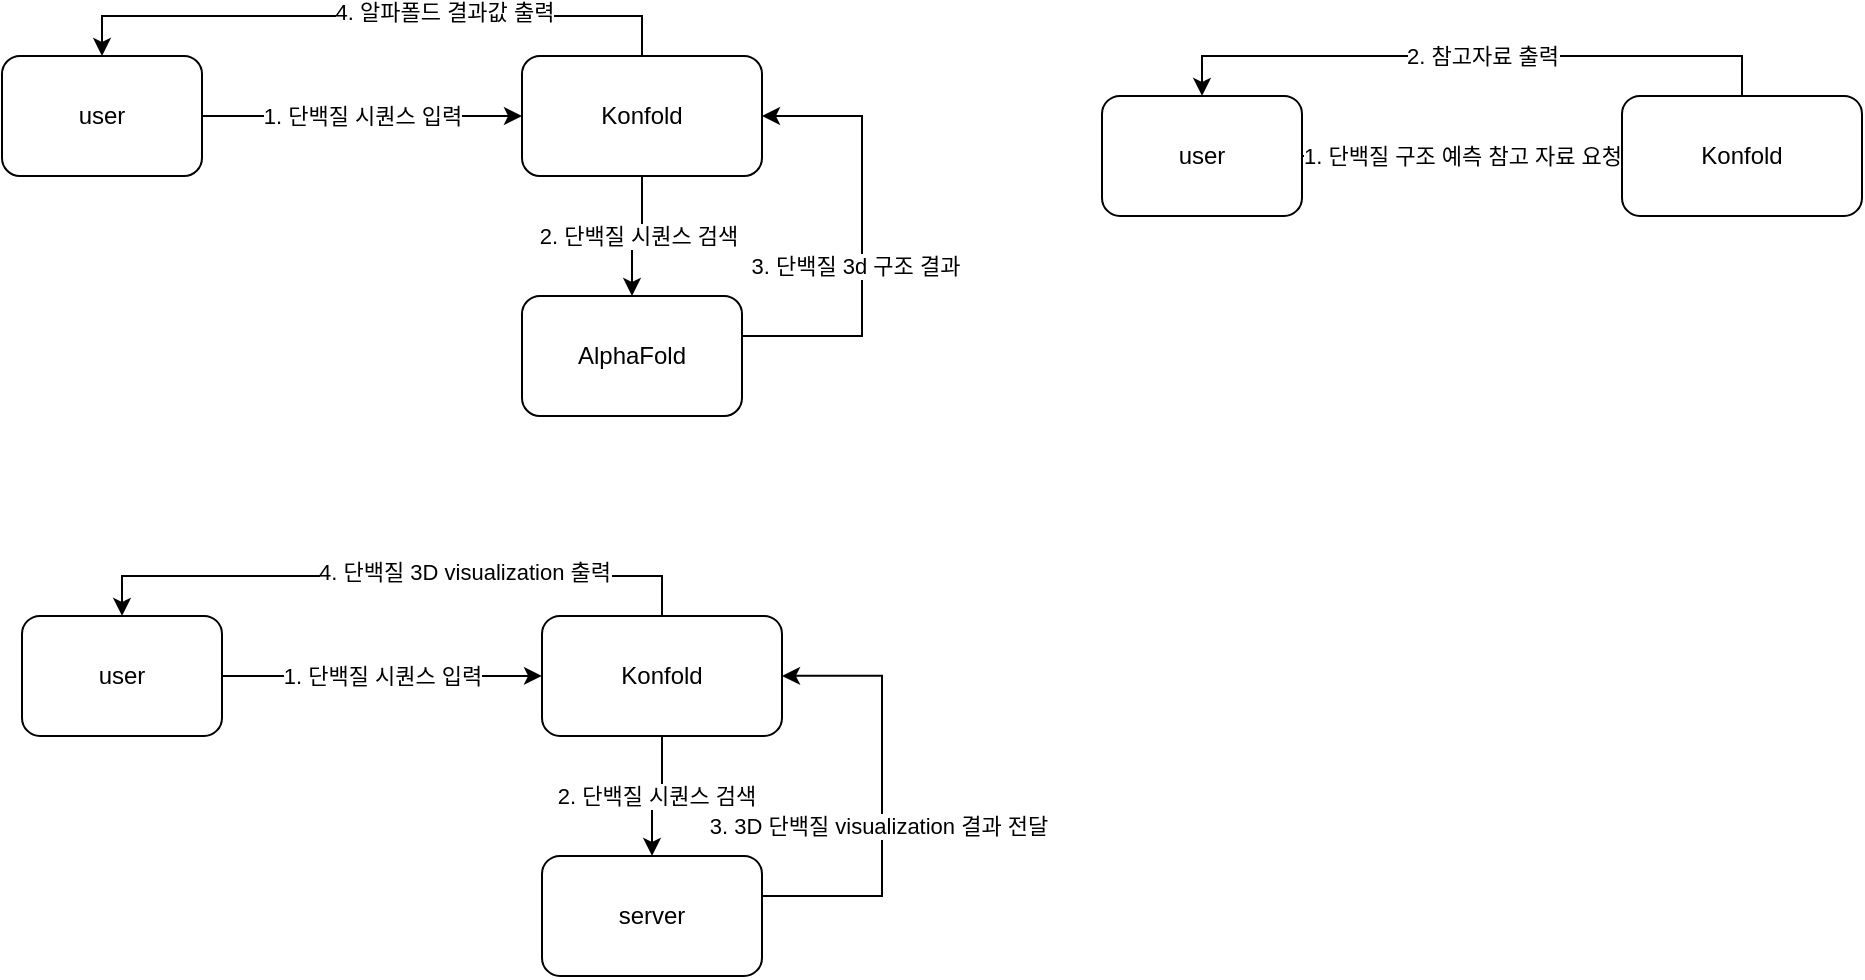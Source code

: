 <mxfile version="21.3.4" type="github">
  <diagram id="R2lEEEUBdFMjLlhIrx00" name="Page-1">
    <mxGraphModel dx="789" dy="515" grid="1" gridSize="10" guides="1" tooltips="1" connect="1" arrows="1" fold="1" page="1" pageScale="1" pageWidth="850" pageHeight="1100" math="0" shadow="0" extFonts="Permanent Marker^https://fonts.googleapis.com/css?family=Permanent+Marker">
      <root>
        <mxCell id="0" />
        <mxCell id="1" parent="0" />
        <mxCell id="d0LAj2tE1igsZWpV8SJc-7" value="1. 단백질 시퀀스 입력" style="edgeStyle=orthogonalEdgeStyle;rounded=0;orthogonalLoop=1;jettySize=auto;html=1;entryX=0;entryY=0.5;entryDx=0;entryDy=0;" edge="1" parent="1" source="d0LAj2tE1igsZWpV8SJc-4" target="d0LAj2tE1igsZWpV8SJc-5">
          <mxGeometry relative="1" as="geometry" />
        </mxCell>
        <mxCell id="d0LAj2tE1igsZWpV8SJc-4" value="user" style="rounded=1;whiteSpace=wrap;html=1;" vertex="1" parent="1">
          <mxGeometry x="330" y="220" width="100" height="60" as="geometry" />
        </mxCell>
        <mxCell id="d0LAj2tE1igsZWpV8SJc-9" value="2. 단백질 시퀀스 검색" style="edgeStyle=orthogonalEdgeStyle;rounded=0;orthogonalLoop=1;jettySize=auto;html=1;" edge="1" parent="1" source="d0LAj2tE1igsZWpV8SJc-5" target="d0LAj2tE1igsZWpV8SJc-6">
          <mxGeometry relative="1" as="geometry" />
        </mxCell>
        <mxCell id="d0LAj2tE1igsZWpV8SJc-13" style="edgeStyle=orthogonalEdgeStyle;rounded=0;orthogonalLoop=1;jettySize=auto;html=1;entryX=0.5;entryY=0;entryDx=0;entryDy=0;" edge="1" parent="1" source="d0LAj2tE1igsZWpV8SJc-5" target="d0LAj2tE1igsZWpV8SJc-4">
          <mxGeometry relative="1" as="geometry">
            <mxPoint x="420" y="210" as="targetPoint" />
            <Array as="points">
              <mxPoint x="650" y="200" />
              <mxPoint x="380" y="200" />
            </Array>
          </mxGeometry>
        </mxCell>
        <mxCell id="d0LAj2tE1igsZWpV8SJc-14" value="4. 알파폴드 결과값 출력" style="edgeLabel;html=1;align=center;verticalAlign=middle;resizable=0;points=[];" vertex="1" connectable="0" parent="d0LAj2tE1igsZWpV8SJc-13">
          <mxGeometry x="-0.232" y="-2" relative="1" as="geometry">
            <mxPoint as="offset" />
          </mxGeometry>
        </mxCell>
        <mxCell id="d0LAj2tE1igsZWpV8SJc-5" value="Konfold" style="rounded=1;whiteSpace=wrap;html=1;" vertex="1" parent="1">
          <mxGeometry x="590" y="220" width="120" height="60" as="geometry" />
        </mxCell>
        <mxCell id="d0LAj2tE1igsZWpV8SJc-11" style="edgeStyle=orthogonalEdgeStyle;rounded=0;orthogonalLoop=1;jettySize=auto;html=1;entryX=1;entryY=0.5;entryDx=0;entryDy=0;" edge="1" parent="1" source="d0LAj2tE1igsZWpV8SJc-6" target="d0LAj2tE1igsZWpV8SJc-5">
          <mxGeometry relative="1" as="geometry">
            <Array as="points">
              <mxPoint x="760" y="360" />
              <mxPoint x="760" y="250" />
            </Array>
          </mxGeometry>
        </mxCell>
        <mxCell id="d0LAj2tE1igsZWpV8SJc-12" value="3. 단백질 3d 구조 결과&amp;nbsp;" style="edgeLabel;html=1;align=center;verticalAlign=middle;resizable=0;points=[];" vertex="1" connectable="0" parent="d0LAj2tE1igsZWpV8SJc-11">
          <mxGeometry x="-0.13" y="2" relative="1" as="geometry">
            <mxPoint as="offset" />
          </mxGeometry>
        </mxCell>
        <mxCell id="d0LAj2tE1igsZWpV8SJc-6" value="AlphaFold" style="rounded=1;whiteSpace=wrap;html=1;" vertex="1" parent="1">
          <mxGeometry x="590" y="340" width="110" height="60" as="geometry" />
        </mxCell>
        <mxCell id="d0LAj2tE1igsZWpV8SJc-15" value="1. 단백질 시퀀스 입력" style="edgeStyle=orthogonalEdgeStyle;rounded=0;orthogonalLoop=1;jettySize=auto;html=1;entryX=0;entryY=0.5;entryDx=0;entryDy=0;" edge="1" parent="1" source="d0LAj2tE1igsZWpV8SJc-16" target="d0LAj2tE1igsZWpV8SJc-20">
          <mxGeometry relative="1" as="geometry" />
        </mxCell>
        <mxCell id="d0LAj2tE1igsZWpV8SJc-16" value="user" style="rounded=1;whiteSpace=wrap;html=1;" vertex="1" parent="1">
          <mxGeometry x="340" y="499.94" width="100" height="60" as="geometry" />
        </mxCell>
        <mxCell id="d0LAj2tE1igsZWpV8SJc-17" value="2. 단백질 시퀀스 검색" style="edgeStyle=orthogonalEdgeStyle;rounded=0;orthogonalLoop=1;jettySize=auto;html=1;" edge="1" parent="1" source="d0LAj2tE1igsZWpV8SJc-20" target="d0LAj2tE1igsZWpV8SJc-23">
          <mxGeometry relative="1" as="geometry" />
        </mxCell>
        <mxCell id="d0LAj2tE1igsZWpV8SJc-18" style="edgeStyle=orthogonalEdgeStyle;rounded=0;orthogonalLoop=1;jettySize=auto;html=1;entryX=0.5;entryY=0;entryDx=0;entryDy=0;" edge="1" parent="1" source="d0LAj2tE1igsZWpV8SJc-20" target="d0LAj2tE1igsZWpV8SJc-16">
          <mxGeometry relative="1" as="geometry">
            <mxPoint x="430" y="489.94" as="targetPoint" />
            <Array as="points">
              <mxPoint x="660" y="479.94" />
              <mxPoint x="390" y="479.94" />
            </Array>
          </mxGeometry>
        </mxCell>
        <mxCell id="d0LAj2tE1igsZWpV8SJc-19" value="4. 단백질 3D visualization 출력" style="edgeLabel;html=1;align=center;verticalAlign=middle;resizable=0;points=[];" vertex="1" connectable="0" parent="d0LAj2tE1igsZWpV8SJc-18">
          <mxGeometry x="-0.232" y="-2" relative="1" as="geometry">
            <mxPoint as="offset" />
          </mxGeometry>
        </mxCell>
        <mxCell id="d0LAj2tE1igsZWpV8SJc-20" value="Konfold" style="rounded=1;whiteSpace=wrap;html=1;" vertex="1" parent="1">
          <mxGeometry x="600" y="499.94" width="120" height="60" as="geometry" />
        </mxCell>
        <mxCell id="d0LAj2tE1igsZWpV8SJc-21" style="edgeStyle=orthogonalEdgeStyle;rounded=0;orthogonalLoop=1;jettySize=auto;html=1;entryX=1;entryY=0.5;entryDx=0;entryDy=0;" edge="1" parent="1" source="d0LAj2tE1igsZWpV8SJc-23" target="d0LAj2tE1igsZWpV8SJc-20">
          <mxGeometry relative="1" as="geometry">
            <Array as="points">
              <mxPoint x="770" y="639.94" />
              <mxPoint x="770" y="529.94" />
            </Array>
          </mxGeometry>
        </mxCell>
        <mxCell id="d0LAj2tE1igsZWpV8SJc-22" value="3. 3D 단백질 visualization 결과 전달" style="edgeLabel;html=1;align=center;verticalAlign=middle;resizable=0;points=[];" vertex="1" connectable="0" parent="d0LAj2tE1igsZWpV8SJc-21">
          <mxGeometry x="-0.13" y="2" relative="1" as="geometry">
            <mxPoint as="offset" />
          </mxGeometry>
        </mxCell>
        <mxCell id="d0LAj2tE1igsZWpV8SJc-23" value="server" style="rounded=1;whiteSpace=wrap;html=1;" vertex="1" parent="1">
          <mxGeometry x="600" y="619.94" width="110" height="60" as="geometry" />
        </mxCell>
        <mxCell id="d0LAj2tE1igsZWpV8SJc-29" value="1. 단백질 구조 예측 참고 자료 요청" style="edgeStyle=orthogonalEdgeStyle;rounded=0;orthogonalLoop=1;jettySize=auto;html=1;entryX=0;entryY=0.5;entryDx=0;entryDy=0;" edge="1" parent="1" source="d0LAj2tE1igsZWpV8SJc-30" target="d0LAj2tE1igsZWpV8SJc-33">
          <mxGeometry relative="1" as="geometry" />
        </mxCell>
        <mxCell id="d0LAj2tE1igsZWpV8SJc-30" value="user" style="rounded=1;whiteSpace=wrap;html=1;" vertex="1" parent="1">
          <mxGeometry x="880" y="239.94" width="100" height="60" as="geometry" />
        </mxCell>
        <mxCell id="d0LAj2tE1igsZWpV8SJc-31" style="edgeStyle=orthogonalEdgeStyle;rounded=0;orthogonalLoop=1;jettySize=auto;html=1;entryX=0.5;entryY=0;entryDx=0;entryDy=0;" edge="1" parent="1" source="d0LAj2tE1igsZWpV8SJc-33" target="d0LAj2tE1igsZWpV8SJc-30">
          <mxGeometry relative="1" as="geometry">
            <mxPoint x="970" y="229.94" as="targetPoint" />
            <Array as="points">
              <mxPoint x="1200" y="219.94" />
              <mxPoint x="930" y="219.94" />
            </Array>
          </mxGeometry>
        </mxCell>
        <mxCell id="d0LAj2tE1igsZWpV8SJc-32" value="2. 참고자료 출력" style="edgeLabel;html=1;align=center;verticalAlign=middle;resizable=0;points=[];" vertex="1" connectable="0" parent="d0LAj2tE1igsZWpV8SJc-31">
          <mxGeometry x="-0.232" y="-2" relative="1" as="geometry">
            <mxPoint x="-31" y="2" as="offset" />
          </mxGeometry>
        </mxCell>
        <mxCell id="d0LAj2tE1igsZWpV8SJc-33" value="Konfold" style="rounded=1;whiteSpace=wrap;html=1;" vertex="1" parent="1">
          <mxGeometry x="1140" y="239.94" width="120" height="60" as="geometry" />
        </mxCell>
      </root>
    </mxGraphModel>
  </diagram>
</mxfile>
